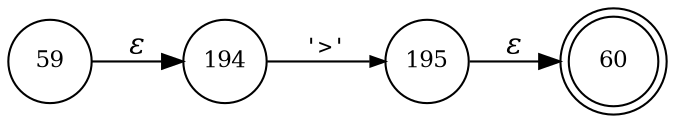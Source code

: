 digraph ATN {
rankdir=LR;
s60[fontsize=11, label="60", shape=doublecircle, fixedsize=true, width=.6];
s194[fontsize=11,label="194", shape=circle, fixedsize=true, width=.55, peripheries=1];
s195[fontsize=11,label="195", shape=circle, fixedsize=true, width=.55, peripheries=1];
s59[fontsize=11,label="59", shape=circle, fixedsize=true, width=.55, peripheries=1];
s59 -> s194 [fontname="Times-Italic", label="&epsilon;"];
s194 -> s195 [fontsize=11, fontname="Courier", arrowsize=.7, label = "'>'", arrowhead = normal];
s195 -> s60 [fontname="Times-Italic", label="&epsilon;"];
}